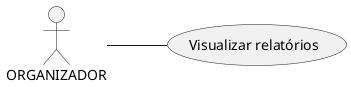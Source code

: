 @startuml
left to right direction

actor "ORGANIZADOR" as Usuario

usecase "Visualizar relatórios" as UC2

Usuario -- UC2

@enduml